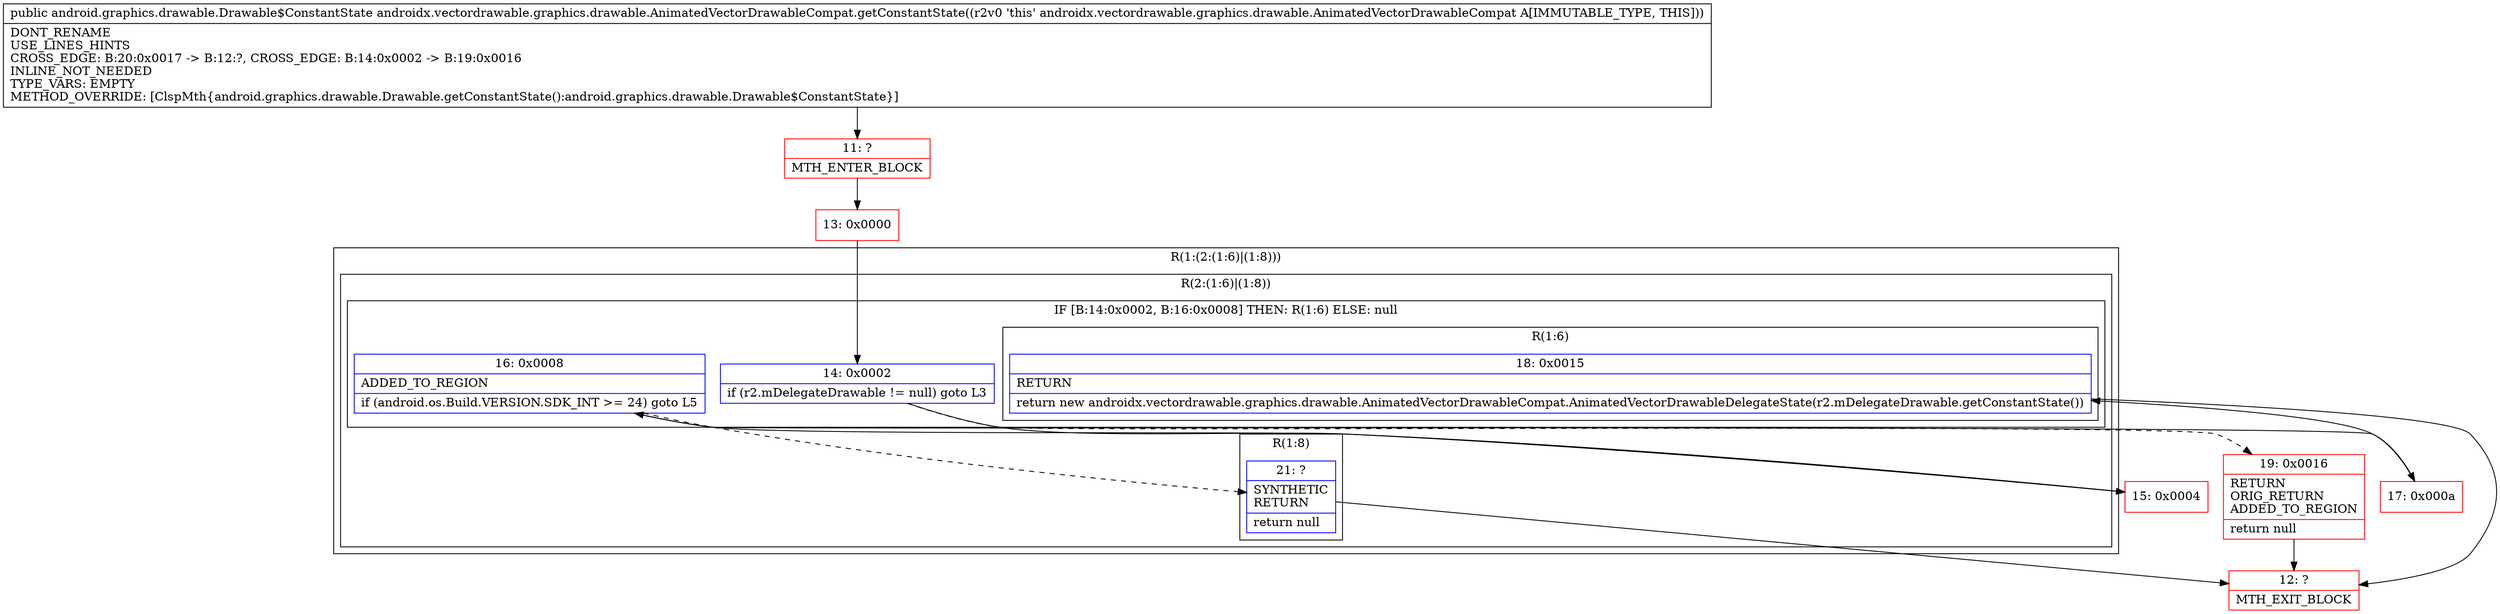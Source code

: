digraph "CFG forandroidx.vectordrawable.graphics.drawable.AnimatedVectorDrawableCompat.getConstantState()Landroid\/graphics\/drawable\/Drawable$ConstantState;" {
subgraph cluster_Region_379794358 {
label = "R(1:(2:(1:6)|(1:8)))";
node [shape=record,color=blue];
subgraph cluster_Region_1404753158 {
label = "R(2:(1:6)|(1:8))";
node [shape=record,color=blue];
subgraph cluster_IfRegion_1242592848 {
label = "IF [B:14:0x0002, B:16:0x0008] THEN: R(1:6) ELSE: null";
node [shape=record,color=blue];
Node_14 [shape=record,label="{14\:\ 0x0002|if (r2.mDelegateDrawable != null) goto L3\l}"];
Node_16 [shape=record,label="{16\:\ 0x0008|ADDED_TO_REGION\l|if (android.os.Build.VERSION.SDK_INT \>= 24) goto L5\l}"];
subgraph cluster_Region_743119253 {
label = "R(1:6)";
node [shape=record,color=blue];
Node_18 [shape=record,label="{18\:\ 0x0015|RETURN\l|return new androidx.vectordrawable.graphics.drawable.AnimatedVectorDrawableCompat.AnimatedVectorDrawableDelegateState(r2.mDelegateDrawable.getConstantState())\l}"];
}
}
subgraph cluster_Region_595239209 {
label = "R(1:8)";
node [shape=record,color=blue];
Node_21 [shape=record,label="{21\:\ ?|SYNTHETIC\lRETURN\l|return null\l}"];
}
}
}
Node_11 [shape=record,color=red,label="{11\:\ ?|MTH_ENTER_BLOCK\l}"];
Node_13 [shape=record,color=red,label="{13\:\ 0x0000}"];
Node_15 [shape=record,color=red,label="{15\:\ 0x0004}"];
Node_17 [shape=record,color=red,label="{17\:\ 0x000a}"];
Node_12 [shape=record,color=red,label="{12\:\ ?|MTH_EXIT_BLOCK\l}"];
Node_19 [shape=record,color=red,label="{19\:\ 0x0016|RETURN\lORIG_RETURN\lADDED_TO_REGION\l|return null\l}"];
MethodNode[shape=record,label="{public android.graphics.drawable.Drawable$ConstantState androidx.vectordrawable.graphics.drawable.AnimatedVectorDrawableCompat.getConstantState((r2v0 'this' androidx.vectordrawable.graphics.drawable.AnimatedVectorDrawableCompat A[IMMUTABLE_TYPE, THIS]))  | DONT_RENAME\lUSE_LINES_HINTS\lCROSS_EDGE: B:20:0x0017 \-\> B:12:?, CROSS_EDGE: B:14:0x0002 \-\> B:19:0x0016\lINLINE_NOT_NEEDED\lTYPE_VARS: EMPTY\lMETHOD_OVERRIDE: [ClspMth\{android.graphics.drawable.Drawable.getConstantState():android.graphics.drawable.Drawable$ConstantState\}]\l}"];
MethodNode -> Node_11;Node_14 -> Node_15;
Node_14 -> Node_19[style=dashed];
Node_16 -> Node_17;
Node_16 -> Node_21[style=dashed];
Node_18 -> Node_12;
Node_21 -> Node_12;
Node_11 -> Node_13;
Node_13 -> Node_14;
Node_15 -> Node_16;
Node_17 -> Node_18;
Node_19 -> Node_12;
}

